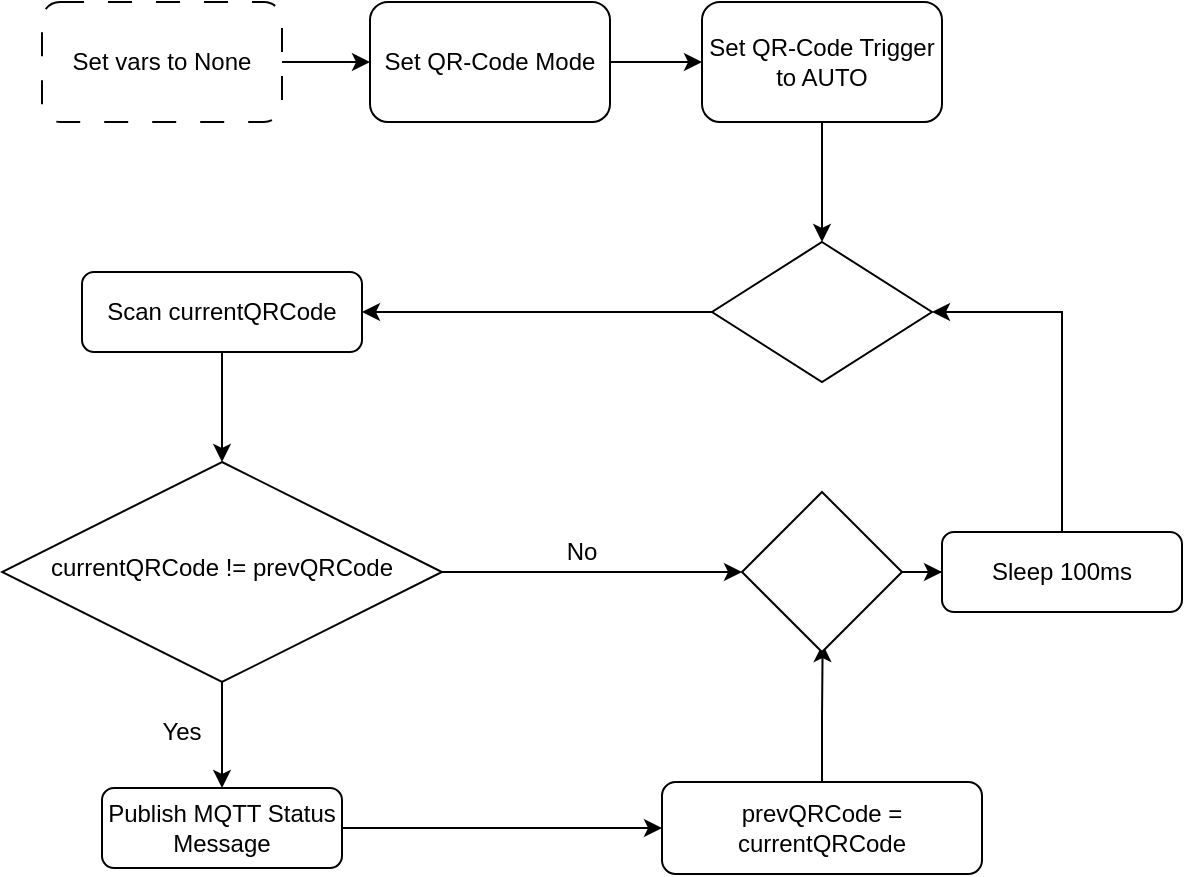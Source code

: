 <mxfile version="26.2.2">
  <diagram id="C5RBs43oDa-KdzZeNtuy" name="Page-1">
    <mxGraphModel dx="816" dy="485" grid="1" gridSize="10" guides="1" tooltips="1" connect="1" arrows="1" fold="1" page="1" pageScale="1" pageWidth="827" pageHeight="1169" math="0" shadow="0">
      <root>
        <mxCell id="WIyWlLk6GJQsqaUBKTNV-0" />
        <mxCell id="WIyWlLk6GJQsqaUBKTNV-1" parent="WIyWlLk6GJQsqaUBKTNV-0" />
        <mxCell id="pCU31UJRx5KsZPDonLUl-23" style="edgeStyle=orthogonalEdgeStyle;rounded=0;orthogonalLoop=1;jettySize=auto;html=1;entryX=0.5;entryY=0;entryDx=0;entryDy=0;" parent="WIyWlLk6GJQsqaUBKTNV-1" source="WIyWlLk6GJQsqaUBKTNV-3" target="WIyWlLk6GJQsqaUBKTNV-6" edge="1">
          <mxGeometry relative="1" as="geometry" />
        </mxCell>
        <mxCell id="WIyWlLk6GJQsqaUBKTNV-3" value="Scan currentQRCode" style="rounded=1;whiteSpace=wrap;html=1;fontSize=12;glass=0;strokeWidth=1;shadow=0;" parent="WIyWlLk6GJQsqaUBKTNV-1" vertex="1">
          <mxGeometry x="150" y="175" width="140" height="40" as="geometry" />
        </mxCell>
        <mxCell id="pCU31UJRx5KsZPDonLUl-27" style="edgeStyle=orthogonalEdgeStyle;rounded=0;orthogonalLoop=1;jettySize=auto;html=1;" parent="WIyWlLk6GJQsqaUBKTNV-1" source="WIyWlLk6GJQsqaUBKTNV-6" target="pCU31UJRx5KsZPDonLUl-1" edge="1">
          <mxGeometry relative="1" as="geometry" />
        </mxCell>
        <mxCell id="pCU31UJRx5KsZPDonLUl-31" style="edgeStyle=orthogonalEdgeStyle;rounded=0;orthogonalLoop=1;jettySize=auto;html=1;" parent="WIyWlLk6GJQsqaUBKTNV-1" source="WIyWlLk6GJQsqaUBKTNV-6" target="IaVePRMPFZPNYV_-CZI_-2" edge="1">
          <mxGeometry relative="1" as="geometry">
            <Array as="points" />
          </mxGeometry>
        </mxCell>
        <mxCell id="WIyWlLk6GJQsqaUBKTNV-6" value="&lt;div&gt;currentQRCode != prevQRCode&lt;/div&gt;" style="rhombus;whiteSpace=wrap;html=1;shadow=0;fontFamily=Helvetica;fontSize=12;align=center;strokeWidth=1;spacing=6;spacingTop=-4;" parent="WIyWlLk6GJQsqaUBKTNV-1" vertex="1">
          <mxGeometry x="110" y="270" width="220" height="110" as="geometry" />
        </mxCell>
        <mxCell id="pCU31UJRx5KsZPDonLUl-13" style="edgeStyle=orthogonalEdgeStyle;rounded=0;orthogonalLoop=1;jettySize=auto;html=1;" parent="WIyWlLk6GJQsqaUBKTNV-1" source="WIyWlLk6GJQsqaUBKTNV-7" target="pCU31UJRx5KsZPDonLUl-15" edge="1">
          <mxGeometry relative="1" as="geometry">
            <Array as="points">
              <mxPoint x="640" y="195" />
            </Array>
          </mxGeometry>
        </mxCell>
        <mxCell id="WIyWlLk6GJQsqaUBKTNV-7" value="Sleep 100ms" style="rounded=1;whiteSpace=wrap;html=1;fontSize=12;glass=0;strokeWidth=1;shadow=0;" parent="WIyWlLk6GJQsqaUBKTNV-1" vertex="1">
          <mxGeometry x="580" y="305" width="120" height="40" as="geometry" />
        </mxCell>
        <mxCell id="pCU31UJRx5KsZPDonLUl-21" style="edgeStyle=orthogonalEdgeStyle;rounded=0;orthogonalLoop=1;jettySize=auto;html=1;" parent="WIyWlLk6GJQsqaUBKTNV-1" source="pCU31UJRx5KsZPDonLUl-1" target="pCU31UJRx5KsZPDonLUl-7" edge="1">
          <mxGeometry relative="1" as="geometry" />
        </mxCell>
        <mxCell id="pCU31UJRx5KsZPDonLUl-1" value="Publish MQTT Status Message" style="rounded=1;whiteSpace=wrap;html=1;fontSize=12;glass=0;strokeWidth=1;shadow=0;" parent="WIyWlLk6GJQsqaUBKTNV-1" vertex="1">
          <mxGeometry x="160" y="433" width="120" height="40" as="geometry" />
        </mxCell>
        <mxCell id="pCU31UJRx5KsZPDonLUl-32" style="edgeStyle=orthogonalEdgeStyle;rounded=0;orthogonalLoop=1;jettySize=auto;html=1;entryX=0.504;entryY=0.95;entryDx=0;entryDy=0;entryPerimeter=0;" parent="WIyWlLk6GJQsqaUBKTNV-1" source="pCU31UJRx5KsZPDonLUl-7" target="IaVePRMPFZPNYV_-CZI_-2" edge="1">
          <mxGeometry relative="1" as="geometry" />
        </mxCell>
        <mxCell id="pCU31UJRx5KsZPDonLUl-7" value="prevQRCode = currentQRCode" style="rounded=1;whiteSpace=wrap;html=1;" parent="WIyWlLk6GJQsqaUBKTNV-1" vertex="1">
          <mxGeometry x="440" y="430" width="160" height="46" as="geometry" />
        </mxCell>
        <mxCell id="pCU31UJRx5KsZPDonLUl-24" style="edgeStyle=orthogonalEdgeStyle;rounded=0;orthogonalLoop=1;jettySize=auto;html=1;" parent="WIyWlLk6GJQsqaUBKTNV-1" source="pCU31UJRx5KsZPDonLUl-8" target="IaVePRMPFZPNYV_-CZI_-0" edge="1">
          <mxGeometry relative="1" as="geometry" />
        </mxCell>
        <mxCell id="pCU31UJRx5KsZPDonLUl-8" value="Set QR-Code Mode" style="rounded=1;whiteSpace=wrap;html=1;" parent="WIyWlLk6GJQsqaUBKTNV-1" vertex="1">
          <mxGeometry x="294" y="40" width="120" height="60" as="geometry" />
        </mxCell>
        <mxCell id="pCU31UJRx5KsZPDonLUl-19" style="edgeStyle=orthogonalEdgeStyle;rounded=0;orthogonalLoop=1;jettySize=auto;html=1;" parent="WIyWlLk6GJQsqaUBKTNV-1" source="pCU31UJRx5KsZPDonLUl-15" target="WIyWlLk6GJQsqaUBKTNV-3" edge="1">
          <mxGeometry relative="1" as="geometry">
            <Array as="points">
              <mxPoint x="220" y="185" />
            </Array>
          </mxGeometry>
        </mxCell>
        <mxCell id="pCU31UJRx5KsZPDonLUl-15" value="" style="rhombus;whiteSpace=wrap;html=1;" parent="WIyWlLk6GJQsqaUBKTNV-1" vertex="1">
          <mxGeometry x="465" y="160" width="110" height="70" as="geometry" />
        </mxCell>
        <mxCell id="pCU31UJRx5KsZPDonLUl-28" value="Yes" style="text;html=1;align=center;verticalAlign=middle;whiteSpace=wrap;rounded=0;" parent="WIyWlLk6GJQsqaUBKTNV-1" vertex="1">
          <mxGeometry x="170" y="390" width="60" height="30" as="geometry" />
        </mxCell>
        <mxCell id="pCU31UJRx5KsZPDonLUl-33" value="No" style="text;html=1;align=center;verticalAlign=middle;whiteSpace=wrap;rounded=0;" parent="WIyWlLk6GJQsqaUBKTNV-1" vertex="1">
          <mxGeometry x="370" y="300" width="60" height="30" as="geometry" />
        </mxCell>
        <mxCell id="pCU31UJRx5KsZPDonLUl-36" style="edgeStyle=orthogonalEdgeStyle;rounded=0;orthogonalLoop=1;jettySize=auto;html=1;" parent="WIyWlLk6GJQsqaUBKTNV-1" source="pCU31UJRx5KsZPDonLUl-34" target="pCU31UJRx5KsZPDonLUl-8" edge="1">
          <mxGeometry relative="1" as="geometry" />
        </mxCell>
        <mxCell id="pCU31UJRx5KsZPDonLUl-34" value="Set vars to None" style="rounded=1;whiteSpace=wrap;html=1;dashed=1;dashPattern=12 12;" parent="WIyWlLk6GJQsqaUBKTNV-1" vertex="1">
          <mxGeometry x="130" y="40" width="120" height="60" as="geometry" />
        </mxCell>
        <mxCell id="IaVePRMPFZPNYV_-CZI_-1" style="edgeStyle=orthogonalEdgeStyle;rounded=0;orthogonalLoop=1;jettySize=auto;html=1;" edge="1" parent="WIyWlLk6GJQsqaUBKTNV-1" source="IaVePRMPFZPNYV_-CZI_-0" target="pCU31UJRx5KsZPDonLUl-15">
          <mxGeometry relative="1" as="geometry" />
        </mxCell>
        <mxCell id="IaVePRMPFZPNYV_-CZI_-0" value="Set QR-Code Trigger to AUTO" style="rounded=1;whiteSpace=wrap;html=1;" vertex="1" parent="WIyWlLk6GJQsqaUBKTNV-1">
          <mxGeometry x="460" y="40" width="120" height="60" as="geometry" />
        </mxCell>
        <mxCell id="IaVePRMPFZPNYV_-CZI_-3" style="edgeStyle=orthogonalEdgeStyle;rounded=0;orthogonalLoop=1;jettySize=auto;html=1;" edge="1" parent="WIyWlLk6GJQsqaUBKTNV-1" source="IaVePRMPFZPNYV_-CZI_-2" target="WIyWlLk6GJQsqaUBKTNV-7">
          <mxGeometry relative="1" as="geometry" />
        </mxCell>
        <mxCell id="IaVePRMPFZPNYV_-CZI_-2" value="" style="rhombus;whiteSpace=wrap;html=1;" vertex="1" parent="WIyWlLk6GJQsqaUBKTNV-1">
          <mxGeometry x="480" y="285" width="80" height="80" as="geometry" />
        </mxCell>
      </root>
    </mxGraphModel>
  </diagram>
</mxfile>
